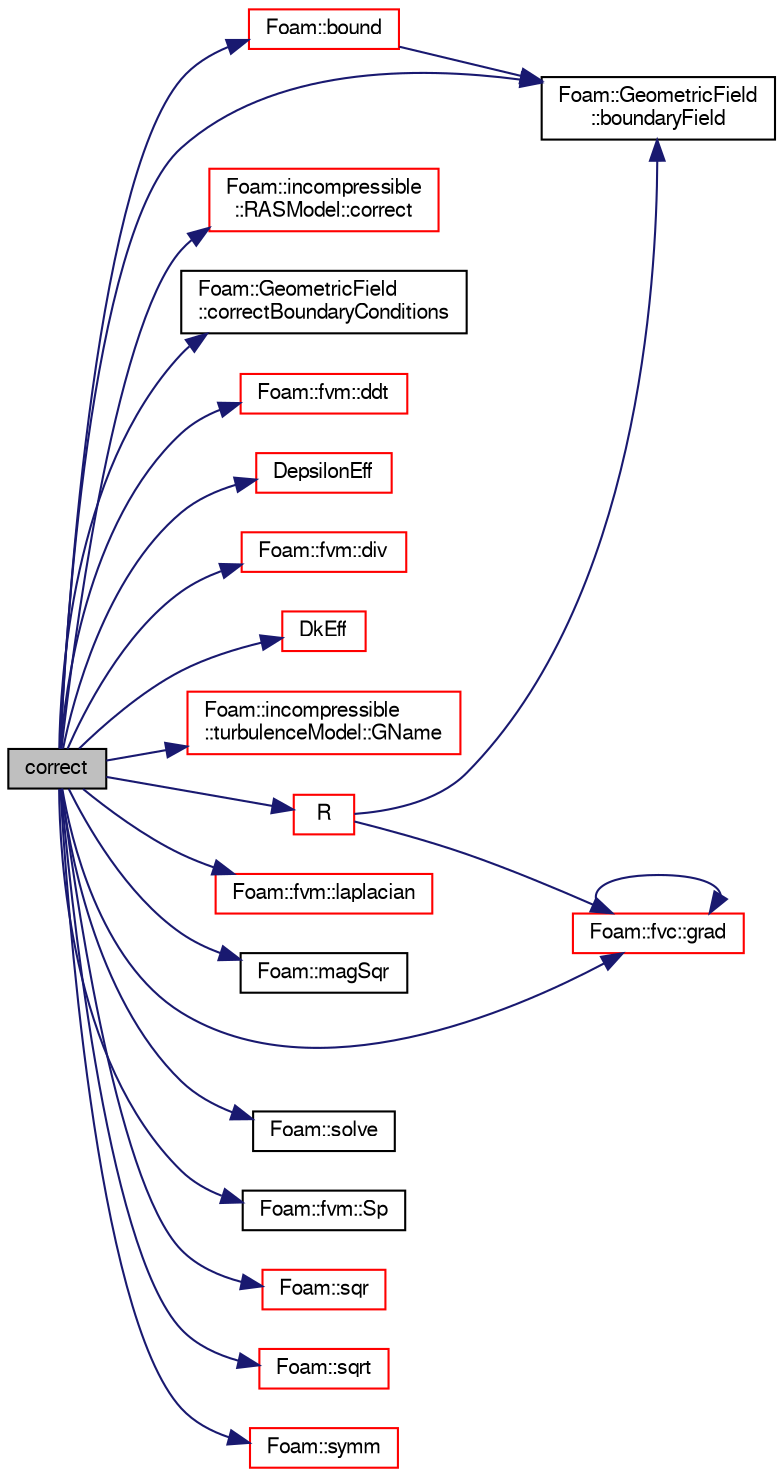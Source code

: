 digraph "correct"
{
  bgcolor="transparent";
  edge [fontname="FreeSans",fontsize="10",labelfontname="FreeSans",labelfontsize="10"];
  node [fontname="FreeSans",fontsize="10",shape=record];
  rankdir="LR";
  Node2750 [label="correct",height=0.2,width=0.4,color="black", fillcolor="grey75", style="filled", fontcolor="black"];
  Node2750 -> Node2751 [color="midnightblue",fontsize="10",style="solid",fontname="FreeSans"];
  Node2751 [label="Foam::bound",height=0.2,width=0.4,color="red",URL="$a21124.html#a334b2a2d0ce7997d360f7a018174a077",tooltip="Bound the given scalar field if it has gone unbounded. "];
  Node2751 -> Node2753 [color="midnightblue",fontsize="10",style="solid",fontname="FreeSans"];
  Node2753 [label="Foam::GeometricField\l::boundaryField",height=0.2,width=0.4,color="black",URL="$a22434.html#a3c6c1a789b48ea0c5e8bff64f9c14f2d",tooltip="Return reference to GeometricBoundaryField. "];
  Node2750 -> Node2753 [color="midnightblue",fontsize="10",style="solid",fontname="FreeSans"];
  Node2750 -> Node3065 [color="midnightblue",fontsize="10",style="solid",fontname="FreeSans"];
  Node3065 [label="Foam::incompressible\l::RASModel::correct",height=0.2,width=0.4,color="red",URL="$a31074.html#a3ae44b28050c3aa494c1d8e18cf618c1",tooltip="Solve the turbulence equations and correct the turbulence viscosity. "];
  Node2750 -> Node2754 [color="midnightblue",fontsize="10",style="solid",fontname="FreeSans"];
  Node2754 [label="Foam::GeometricField\l::correctBoundaryConditions",height=0.2,width=0.4,color="black",URL="$a22434.html#acaf6878ef900e593c4b20812f1b567d6",tooltip="Correct boundary field. "];
  Node2750 -> Node3111 [color="midnightblue",fontsize="10",style="solid",fontname="FreeSans"];
  Node3111 [label="Foam::fvm::ddt",height=0.2,width=0.4,color="red",URL="$a21135.html#a2d88eca98ab69b84af7ddb96e35f5a44"];
  Node2750 -> Node3112 [color="midnightblue",fontsize="10",style="solid",fontname="FreeSans"];
  Node3112 [label="DepsilonEff",height=0.2,width=0.4,color="red",URL="$a31082.html#aaeb98c07acb7524ea98bf458352bc85a",tooltip="Return the effective diffusivity for epsilon. "];
  Node2750 -> Node3124 [color="midnightblue",fontsize="10",style="solid",fontname="FreeSans"];
  Node3124 [label="Foam::fvm::div",height=0.2,width=0.4,color="red",URL="$a21135.html#a058dd4757c11ae656c8d576632b33d25"];
  Node2750 -> Node3133 [color="midnightblue",fontsize="10",style="solid",fontname="FreeSans"];
  Node3133 [label="DkEff",height=0.2,width=0.4,color="red",URL="$a31082.html#a1faa4b448524c4de622637dc51aa4a30",tooltip="Return the effective diffusivity for k. "];
  Node2750 -> Node3134 [color="midnightblue",fontsize="10",style="solid",fontname="FreeSans"];
  Node3134 [label="Foam::incompressible\l::turbulenceModel::GName",height=0.2,width=0.4,color="red",URL="$a31102.html#a530c14556551704a03baa28ac70a78a0",tooltip="Helper function to return the nam eof the turbulence G field. "];
  Node2750 -> Node3135 [color="midnightblue",fontsize="10",style="solid",fontname="FreeSans"];
  Node3135 [label="Foam::fvc::grad",height=0.2,width=0.4,color="red",URL="$a21134.html#a7c00ec90ecc15ed3005255e42c52827a"];
  Node3135 -> Node3135 [color="midnightblue",fontsize="10",style="solid",fontname="FreeSans"];
  Node2750 -> Node3137 [color="midnightblue",fontsize="10",style="solid",fontname="FreeSans"];
  Node3137 [label="Foam::fvm::laplacian",height=0.2,width=0.4,color="red",URL="$a21135.html#a05679b154654e47e9f1e2fbd2bc0bae0"];
  Node2750 -> Node3138 [color="midnightblue",fontsize="10",style="solid",fontname="FreeSans"];
  Node3138 [label="Foam::magSqr",height=0.2,width=0.4,color="black",URL="$a21124.html#ae6fff2c6981e6d9618aa5038e69def6e"];
  Node2750 -> Node3139 [color="midnightblue",fontsize="10",style="solid",fontname="FreeSans"];
  Node3139 [label="R",height=0.2,width=0.4,color="red",URL="$a31082.html#a89520ba1b936e6ffed0baac06d42349b",tooltip="Return the Reynolds stress tensor. "];
  Node3139 -> Node2753 [color="midnightblue",fontsize="10",style="solid",fontname="FreeSans"];
  Node3139 -> Node3135 [color="midnightblue",fontsize="10",style="solid",fontname="FreeSans"];
  Node2750 -> Node3141 [color="midnightblue",fontsize="10",style="solid",fontname="FreeSans"];
  Node3141 [label="Foam::solve",height=0.2,width=0.4,color="black",URL="$a21124.html#a745114a2fef57ff2df3946017d4dec34",tooltip="Solve returning the solution statistics given convergence tolerance. "];
  Node2750 -> Node3142 [color="midnightblue",fontsize="10",style="solid",fontname="FreeSans"];
  Node3142 [label="Foam::fvm::Sp",height=0.2,width=0.4,color="black",URL="$a21135.html#a67e0938495ebeac7ad57361957720554"];
  Node2750 -> Node3143 [color="midnightblue",fontsize="10",style="solid",fontname="FreeSans"];
  Node3143 [label="Foam::sqr",height=0.2,width=0.4,color="red",URL="$a21124.html#a277dc11c581d53826ab5090b08f3b17b"];
  Node2750 -> Node3144 [color="midnightblue",fontsize="10",style="solid",fontname="FreeSans"];
  Node3144 [label="Foam::sqrt",height=0.2,width=0.4,color="red",URL="$a21124.html#a8616bd62eebf2342a80222fecb1bda71"];
  Node2750 -> Node3145 [color="midnightblue",fontsize="10",style="solid",fontname="FreeSans"];
  Node3145 [label="Foam::symm",height=0.2,width=0.4,color="red",URL="$a21124.html#a112755faabb5ff081d7a25a936a1d3c4"];
}
